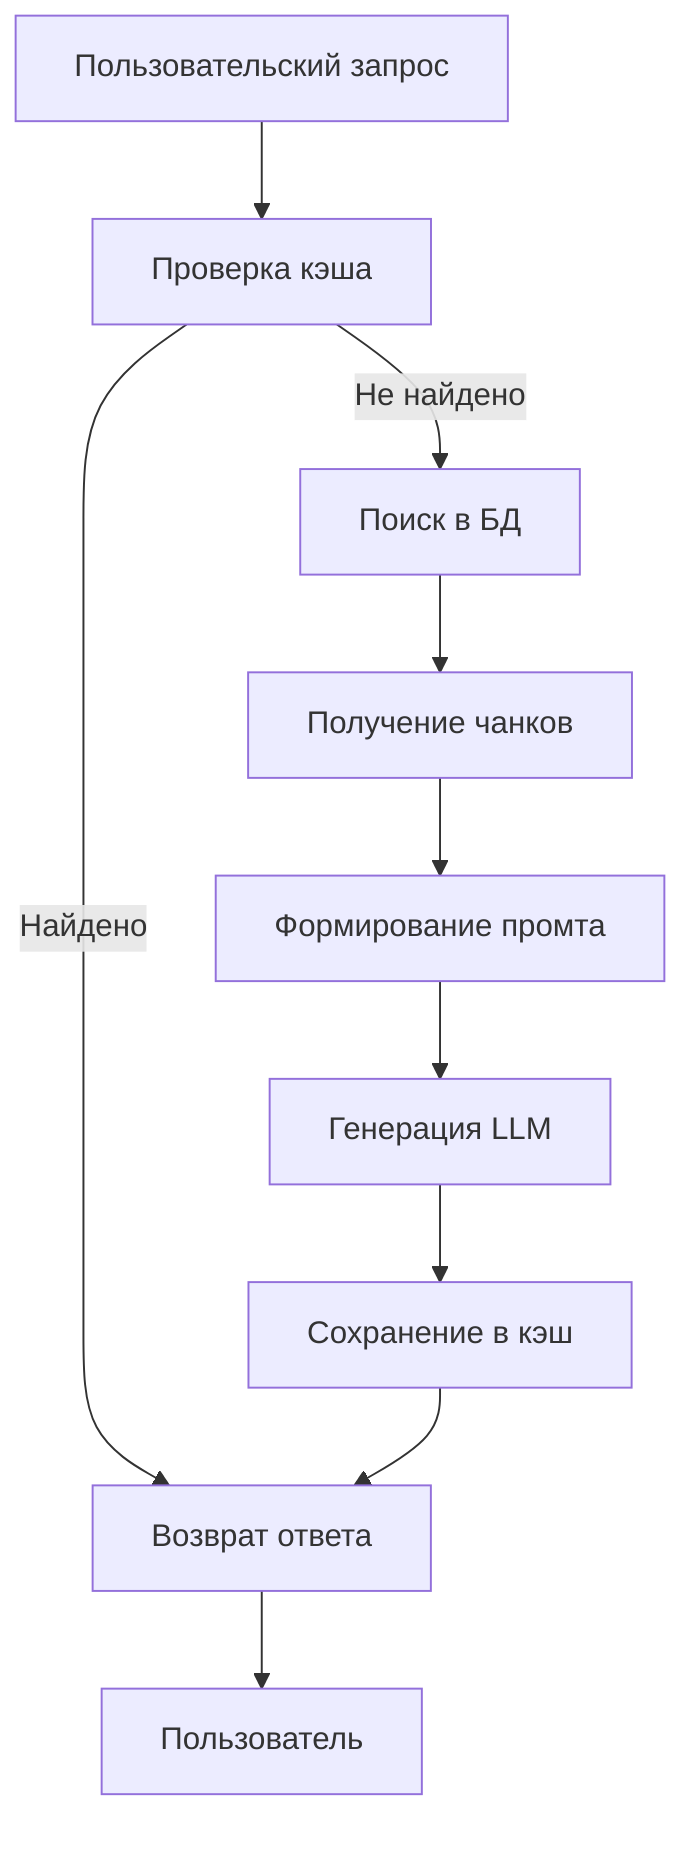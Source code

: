 graph TD
    A[Пользовательский запрос] --> B[Проверка кэша]
    B -->|Найдено| C[Возврат ответа]
    B -->|Не найдено| D[Поиск в БД]
    D --> E[Получение чанков]
    E --> F[Формирование промта]
    F --> G[Генерация LLM]
    G --> H[Сохранение в кэш]
    H --> C
    C --> I[Пользователь]